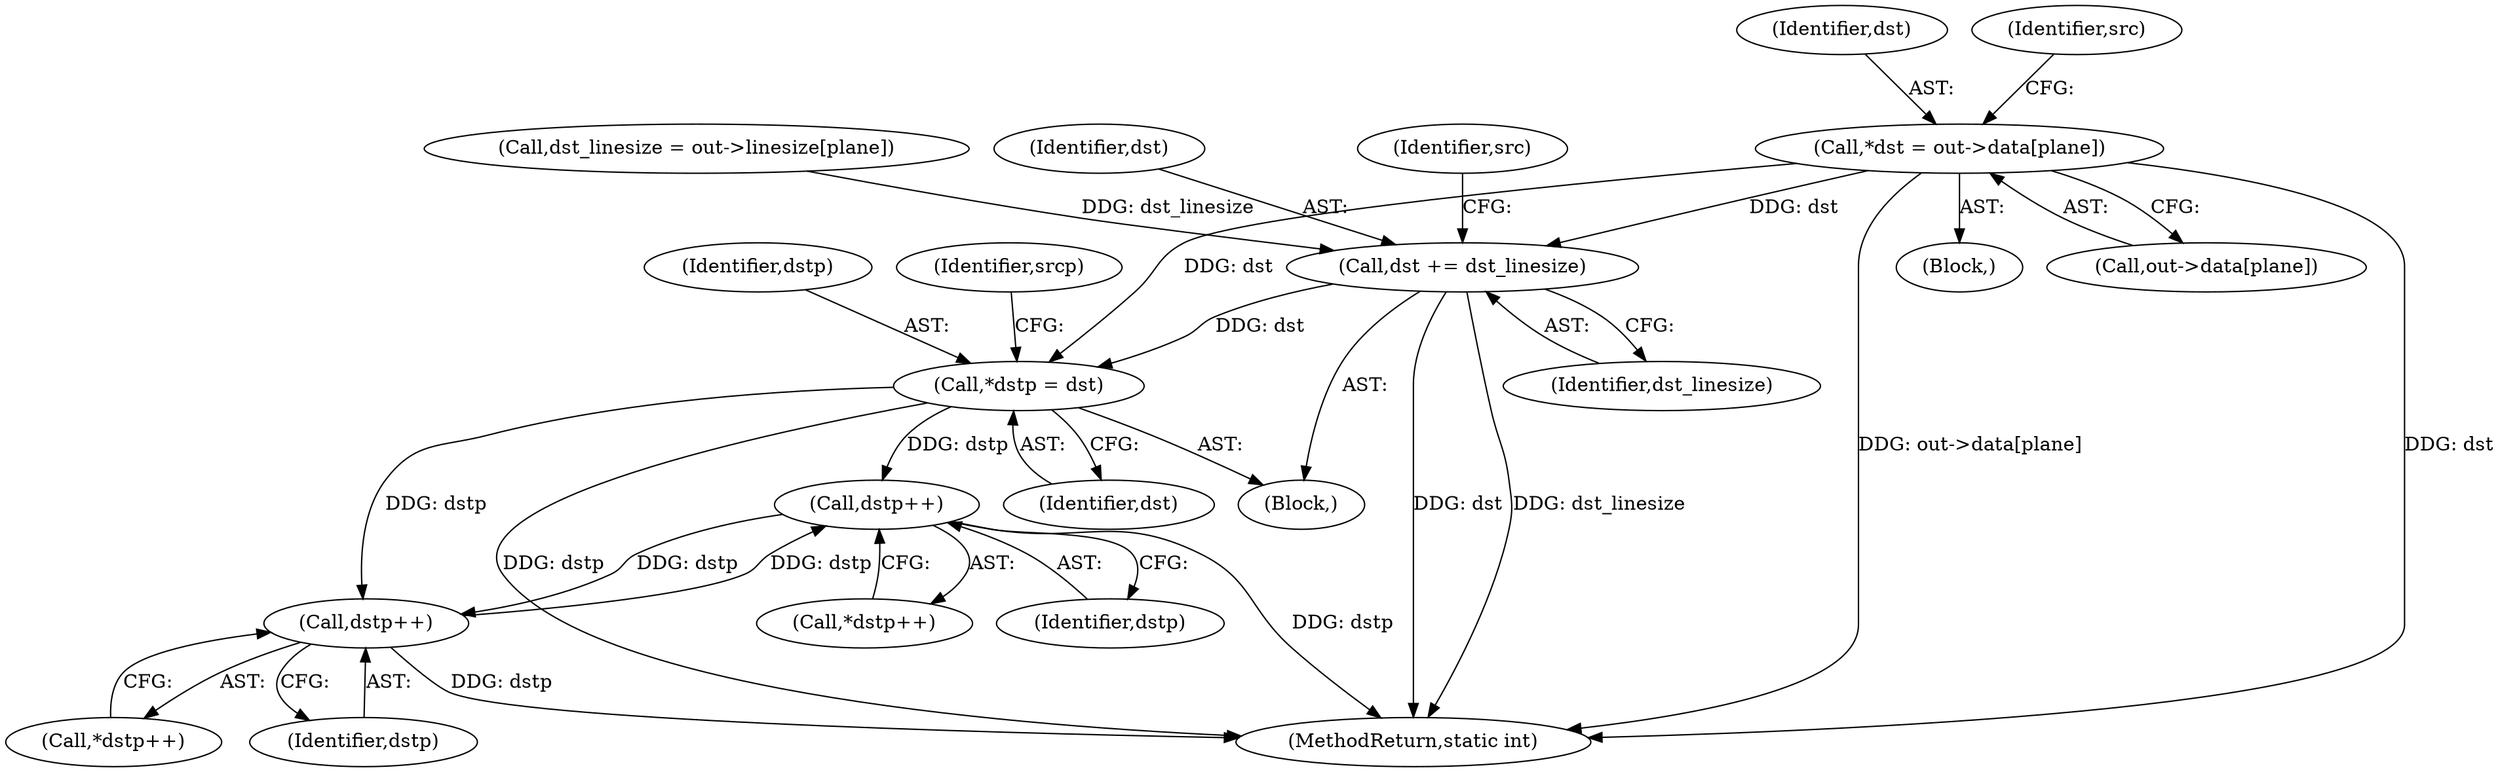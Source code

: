 digraph "0_FFmpeg_e43a0a232dbf6d3c161823c2e07c52e76227a1bc_10@array" {
"1000329" [label="(Call,*dst = out->data[plane])"];
"1000431" [label="(Call,*dstp = dst)"];
"1000457" [label="(Call,dstp++)"];
"1000478" [label="(Call,dstp++)"];
"1000490" [label="(Call,dst += dst_linesize)"];
"1000433" [label="(Identifier,dst)"];
"1000478" [label="(Call,dstp++)"];
"1000492" [label="(Identifier,dst_linesize)"];
"1000456" [label="(Call,*dstp++)"];
"1000432" [label="(Identifier,dstp)"];
"1000505" [label="(MethodReturn,static int)"];
"1000431" [label="(Call,*dstp = dst)"];
"1000457" [label="(Call,dstp++)"];
"1000329" [label="(Call,*dst = out->data[plane])"];
"1000436" [label="(Identifier,srcp)"];
"1000327" [label="(Block,)"];
"1000490" [label="(Call,dst += dst_linesize)"];
"1000330" [label="(Identifier,dst)"];
"1000351" [label="(Call,dst_linesize = out->linesize[plane])"];
"1000479" [label="(Identifier,dstp)"];
"1000477" [label="(Call,*dstp++)"];
"1000338" [label="(Identifier,src)"];
"1000429" [label="(Block,)"];
"1000491" [label="(Identifier,dst)"];
"1000331" [label="(Call,out->data[plane])"];
"1000458" [label="(Identifier,dstp)"];
"1000494" [label="(Identifier,src)"];
"1000329" -> "1000327"  [label="AST: "];
"1000329" -> "1000331"  [label="CFG: "];
"1000330" -> "1000329"  [label="AST: "];
"1000331" -> "1000329"  [label="AST: "];
"1000338" -> "1000329"  [label="CFG: "];
"1000329" -> "1000505"  [label="DDG: out->data[plane]"];
"1000329" -> "1000505"  [label="DDG: dst"];
"1000329" -> "1000431"  [label="DDG: dst"];
"1000329" -> "1000490"  [label="DDG: dst"];
"1000431" -> "1000429"  [label="AST: "];
"1000431" -> "1000433"  [label="CFG: "];
"1000432" -> "1000431"  [label="AST: "];
"1000433" -> "1000431"  [label="AST: "];
"1000436" -> "1000431"  [label="CFG: "];
"1000431" -> "1000505"  [label="DDG: dstp"];
"1000490" -> "1000431"  [label="DDG: dst"];
"1000431" -> "1000457"  [label="DDG: dstp"];
"1000431" -> "1000478"  [label="DDG: dstp"];
"1000457" -> "1000456"  [label="AST: "];
"1000457" -> "1000458"  [label="CFG: "];
"1000458" -> "1000457"  [label="AST: "];
"1000456" -> "1000457"  [label="CFG: "];
"1000457" -> "1000505"  [label="DDG: dstp"];
"1000478" -> "1000457"  [label="DDG: dstp"];
"1000457" -> "1000478"  [label="DDG: dstp"];
"1000478" -> "1000477"  [label="AST: "];
"1000478" -> "1000479"  [label="CFG: "];
"1000479" -> "1000478"  [label="AST: "];
"1000477" -> "1000478"  [label="CFG: "];
"1000478" -> "1000505"  [label="DDG: dstp"];
"1000490" -> "1000429"  [label="AST: "];
"1000490" -> "1000492"  [label="CFG: "];
"1000491" -> "1000490"  [label="AST: "];
"1000492" -> "1000490"  [label="AST: "];
"1000494" -> "1000490"  [label="CFG: "];
"1000490" -> "1000505"  [label="DDG: dst"];
"1000490" -> "1000505"  [label="DDG: dst_linesize"];
"1000351" -> "1000490"  [label="DDG: dst_linesize"];
}
